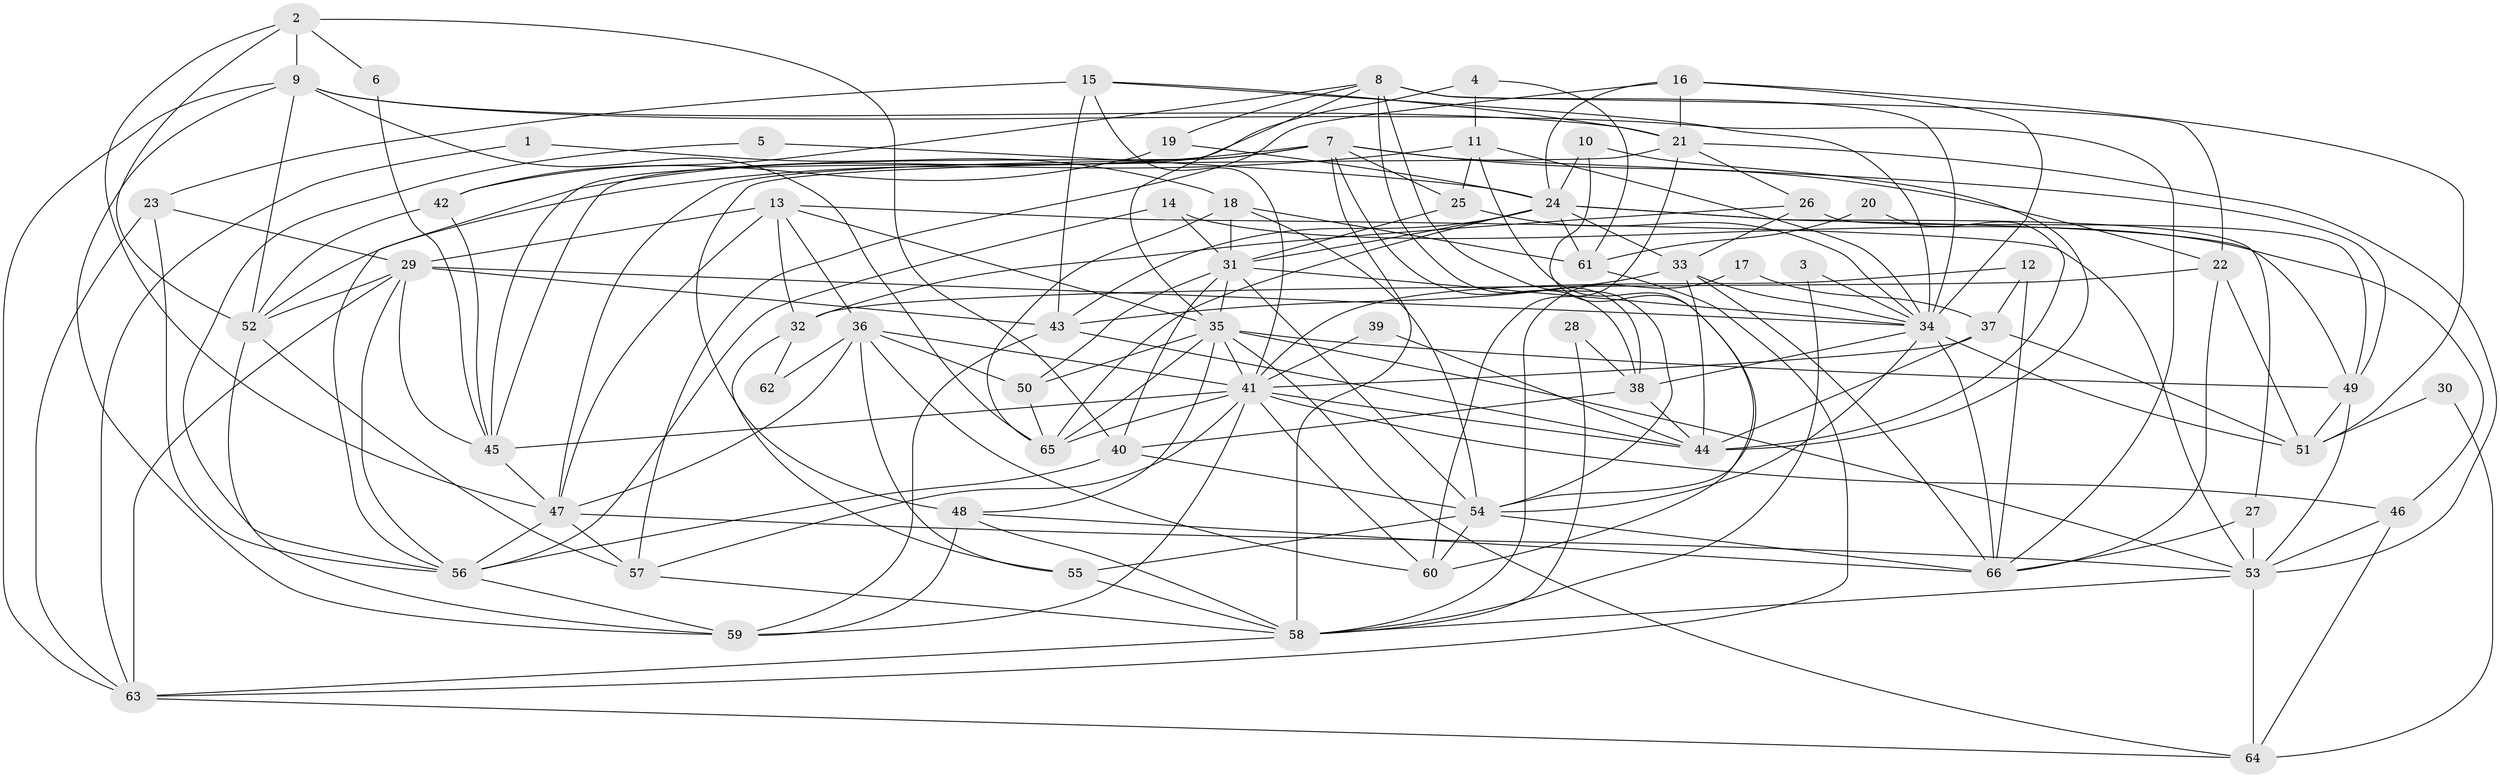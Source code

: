// original degree distribution, {5: 0.20454545454545456, 2: 0.1893939393939394, 3: 0.1893939393939394, 4: 0.26515151515151514, 6: 0.09848484848484848, 8: 0.007575757575757576, 7: 0.045454545454545456}
// Generated by graph-tools (version 1.1) at 2025/50/03/09/25 03:50:10]
// undirected, 66 vertices, 182 edges
graph export_dot {
graph [start="1"]
  node [color=gray90,style=filled];
  1;
  2;
  3;
  4;
  5;
  6;
  7;
  8;
  9;
  10;
  11;
  12;
  13;
  14;
  15;
  16;
  17;
  18;
  19;
  20;
  21;
  22;
  23;
  24;
  25;
  26;
  27;
  28;
  29;
  30;
  31;
  32;
  33;
  34;
  35;
  36;
  37;
  38;
  39;
  40;
  41;
  42;
  43;
  44;
  45;
  46;
  47;
  48;
  49;
  50;
  51;
  52;
  53;
  54;
  55;
  56;
  57;
  58;
  59;
  60;
  61;
  62;
  63;
  64;
  65;
  66;
  1 -- 18 [weight=1.0];
  1 -- 63 [weight=1.0];
  2 -- 6 [weight=1.0];
  2 -- 9 [weight=1.0];
  2 -- 40 [weight=1.0];
  2 -- 47 [weight=1.0];
  2 -- 52 [weight=1.0];
  3 -- 34 [weight=1.0];
  3 -- 58 [weight=1.0];
  4 -- 11 [weight=1.0];
  4 -- 45 [weight=1.0];
  4 -- 61 [weight=1.0];
  5 -- 24 [weight=1.0];
  5 -- 56 [weight=1.0];
  6 -- 45 [weight=1.0];
  7 -- 22 [weight=1.0];
  7 -- 25 [weight=1.0];
  7 -- 38 [weight=1.0];
  7 -- 45 [weight=1.0];
  7 -- 47 [weight=1.0];
  7 -- 49 [weight=1.0];
  7 -- 56 [weight=1.0];
  7 -- 58 [weight=1.0];
  8 -- 19 [weight=1.0];
  8 -- 22 [weight=1.0];
  8 -- 34 [weight=1.0];
  8 -- 35 [weight=1.0];
  8 -- 38 [weight=1.0];
  8 -- 42 [weight=1.0];
  8 -- 54 [weight=1.0];
  9 -- 21 [weight=1.0];
  9 -- 52 [weight=1.0];
  9 -- 59 [weight=1.0];
  9 -- 63 [weight=1.0];
  9 -- 65 [weight=1.0];
  9 -- 66 [weight=1.0];
  10 -- 24 [weight=1.0];
  10 -- 44 [weight=1.0];
  10 -- 54 [weight=1.0];
  11 -- 25 [weight=1.0];
  11 -- 34 [weight=1.0];
  11 -- 52 [weight=1.0];
  11 -- 60 [weight=1.0];
  12 -- 37 [weight=1.0];
  12 -- 41 [weight=1.0];
  12 -- 66 [weight=1.0];
  13 -- 29 [weight=1.0];
  13 -- 32 [weight=1.0];
  13 -- 35 [weight=1.0];
  13 -- 36 [weight=1.0];
  13 -- 47 [weight=1.0];
  13 -- 53 [weight=1.0];
  14 -- 31 [weight=1.0];
  14 -- 46 [weight=1.0];
  14 -- 56 [weight=1.0];
  15 -- 21 [weight=1.0];
  15 -- 23 [weight=1.0];
  15 -- 34 [weight=1.0];
  15 -- 41 [weight=1.0];
  15 -- 43 [weight=1.0];
  16 -- 21 [weight=1.0];
  16 -- 24 [weight=1.0];
  16 -- 34 [weight=1.0];
  16 -- 51 [weight=1.0];
  16 -- 57 [weight=1.0];
  17 -- 37 [weight=1.0];
  17 -- 58 [weight=1.0];
  18 -- 31 [weight=1.0];
  18 -- 54 [weight=1.0];
  18 -- 61 [weight=1.0];
  18 -- 65 [weight=1.0];
  19 -- 24 [weight=1.0];
  19 -- 42 [weight=1.0];
  20 -- 44 [weight=1.0];
  20 -- 61 [weight=1.0];
  21 -- 26 [weight=1.0];
  21 -- 48 [weight=1.0];
  21 -- 53 [weight=1.0];
  21 -- 60 [weight=1.0];
  22 -- 32 [weight=1.0];
  22 -- 51 [weight=1.0];
  22 -- 66 [weight=1.0];
  23 -- 29 [weight=1.0];
  23 -- 56 [weight=1.0];
  23 -- 63 [weight=1.0];
  24 -- 27 [weight=1.0];
  24 -- 31 [weight=2.0];
  24 -- 33 [weight=1.0];
  24 -- 43 [weight=1.0];
  24 -- 49 [weight=1.0];
  24 -- 61 [weight=1.0];
  24 -- 65 [weight=1.0];
  25 -- 31 [weight=1.0];
  25 -- 34 [weight=2.0];
  26 -- 32 [weight=1.0];
  26 -- 33 [weight=1.0];
  26 -- 49 [weight=1.0];
  27 -- 53 [weight=2.0];
  27 -- 66 [weight=1.0];
  28 -- 38 [weight=1.0];
  28 -- 58 [weight=1.0];
  29 -- 34 [weight=2.0];
  29 -- 43 [weight=1.0];
  29 -- 45 [weight=1.0];
  29 -- 52 [weight=1.0];
  29 -- 56 [weight=1.0];
  29 -- 63 [weight=1.0];
  30 -- 51 [weight=1.0];
  30 -- 64 [weight=1.0];
  31 -- 34 [weight=1.0];
  31 -- 35 [weight=1.0];
  31 -- 40 [weight=1.0];
  31 -- 50 [weight=1.0];
  31 -- 54 [weight=2.0];
  32 -- 55 [weight=1.0];
  32 -- 62 [weight=1.0];
  33 -- 34 [weight=1.0];
  33 -- 43 [weight=1.0];
  33 -- 44 [weight=1.0];
  33 -- 66 [weight=1.0];
  34 -- 38 [weight=1.0];
  34 -- 51 [weight=1.0];
  34 -- 54 [weight=1.0];
  34 -- 66 [weight=1.0];
  35 -- 41 [weight=1.0];
  35 -- 48 [weight=2.0];
  35 -- 49 [weight=1.0];
  35 -- 50 [weight=1.0];
  35 -- 53 [weight=1.0];
  35 -- 64 [weight=1.0];
  35 -- 65 [weight=1.0];
  36 -- 41 [weight=1.0];
  36 -- 47 [weight=1.0];
  36 -- 50 [weight=1.0];
  36 -- 55 [weight=1.0];
  36 -- 60 [weight=1.0];
  36 -- 62 [weight=1.0];
  37 -- 41 [weight=1.0];
  37 -- 44 [weight=1.0];
  37 -- 51 [weight=1.0];
  38 -- 40 [weight=1.0];
  38 -- 44 [weight=1.0];
  39 -- 41 [weight=1.0];
  39 -- 44 [weight=1.0];
  40 -- 54 [weight=1.0];
  40 -- 56 [weight=1.0];
  41 -- 44 [weight=1.0];
  41 -- 45 [weight=1.0];
  41 -- 46 [weight=1.0];
  41 -- 57 [weight=1.0];
  41 -- 59 [weight=1.0];
  41 -- 60 [weight=1.0];
  41 -- 65 [weight=1.0];
  42 -- 45 [weight=1.0];
  42 -- 52 [weight=1.0];
  43 -- 44 [weight=1.0];
  43 -- 59 [weight=1.0];
  45 -- 47 [weight=1.0];
  46 -- 53 [weight=1.0];
  46 -- 64 [weight=1.0];
  47 -- 53 [weight=1.0];
  47 -- 56 [weight=1.0];
  47 -- 57 [weight=1.0];
  48 -- 58 [weight=1.0];
  48 -- 59 [weight=1.0];
  48 -- 66 [weight=1.0];
  49 -- 51 [weight=1.0];
  49 -- 53 [weight=1.0];
  50 -- 65 [weight=1.0];
  52 -- 57 [weight=1.0];
  52 -- 59 [weight=1.0];
  53 -- 58 [weight=1.0];
  53 -- 64 [weight=1.0];
  54 -- 55 [weight=1.0];
  54 -- 60 [weight=1.0];
  54 -- 66 [weight=1.0];
  55 -- 58 [weight=1.0];
  56 -- 59 [weight=1.0];
  57 -- 58 [weight=1.0];
  58 -- 63 [weight=1.0];
  61 -- 63 [weight=1.0];
  63 -- 64 [weight=1.0];
}
